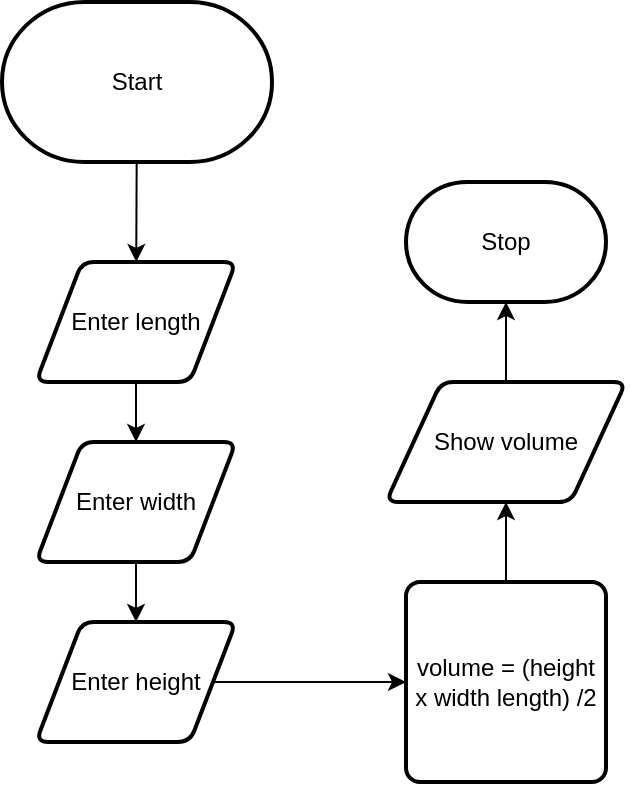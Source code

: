 <mxfile>
    <diagram id="BHr_xB72IY0ey4HeVUET" name="Page-1">
        <mxGraphModel dx="594" dy="561" grid="1" gridSize="10" guides="1" tooltips="1" connect="1" arrows="1" fold="1" page="1" pageScale="1" pageWidth="850" pageHeight="1100" math="0" shadow="0">
            <root>
                <mxCell id="0"/>
                <mxCell id="1" parent="0"/>
                <mxCell id="4" style="edgeStyle=none;html=1;" parent="1" source="2" target="3" edge="1">
                    <mxGeometry relative="1" as="geometry"/>
                </mxCell>
                <mxCell id="2" value="Start" style="strokeWidth=2;html=1;shape=mxgraph.flowchart.terminator;whiteSpace=wrap;" parent="1" vertex="1">
                    <mxGeometry x="358" y="10" width="135" height="80" as="geometry"/>
                </mxCell>
                <mxCell id="6" value="" style="edgeStyle=none;html=1;" parent="1" source="3" target="5" edge="1">
                    <mxGeometry relative="1" as="geometry"/>
                </mxCell>
                <mxCell id="3" value="Enter length" style="shape=parallelogram;html=1;strokeWidth=2;perimeter=parallelogramPerimeter;whiteSpace=wrap;rounded=1;arcSize=12;size=0.23;" parent="1" vertex="1">
                    <mxGeometry x="375" y="140" width="100" height="60" as="geometry"/>
                </mxCell>
                <mxCell id="8" value="" style="edgeStyle=none;html=1;" parent="1" source="5" target="7" edge="1">
                    <mxGeometry relative="1" as="geometry"/>
                </mxCell>
                <mxCell id="5" value="Enter width" style="shape=parallelogram;html=1;strokeWidth=2;perimeter=parallelogramPerimeter;whiteSpace=wrap;rounded=1;arcSize=12;size=0.23;" parent="1" vertex="1">
                    <mxGeometry x="375" y="230" width="100" height="60" as="geometry"/>
                </mxCell>
                <mxCell id="10" style="edgeStyle=none;html=1;" parent="1" source="7" target="9" edge="1">
                    <mxGeometry relative="1" as="geometry"/>
                </mxCell>
                <mxCell id="7" value="Enter height" style="shape=parallelogram;html=1;strokeWidth=2;perimeter=parallelogramPerimeter;whiteSpace=wrap;rounded=1;arcSize=12;size=0.23;" parent="1" vertex="1">
                    <mxGeometry x="375" y="320" width="100" height="60" as="geometry"/>
                </mxCell>
                <mxCell id="12" style="edgeStyle=none;html=1;" edge="1" parent="1" source="9" target="11">
                    <mxGeometry relative="1" as="geometry"/>
                </mxCell>
                <mxCell id="9" value="volume = (height x width length) /2" style="rounded=1;whiteSpace=wrap;html=1;absoluteArcSize=1;arcSize=14;strokeWidth=2;" parent="1" vertex="1">
                    <mxGeometry x="560" y="300" width="100" height="100" as="geometry"/>
                </mxCell>
                <mxCell id="14" style="edgeStyle=none;html=1;" edge="1" parent="1" source="11" target="13">
                    <mxGeometry relative="1" as="geometry"/>
                </mxCell>
                <mxCell id="11" value="Show volume" style="shape=parallelogram;html=1;strokeWidth=2;perimeter=parallelogramPerimeter;whiteSpace=wrap;rounded=1;arcSize=12;size=0.23;" vertex="1" parent="1">
                    <mxGeometry x="550" y="200" width="120" height="60" as="geometry"/>
                </mxCell>
                <mxCell id="13" value="Stop" style="strokeWidth=2;html=1;shape=mxgraph.flowchart.terminator;whiteSpace=wrap;" vertex="1" parent="1">
                    <mxGeometry x="560" y="100" width="100" height="60" as="geometry"/>
                </mxCell>
            </root>
        </mxGraphModel>
    </diagram>
</mxfile>